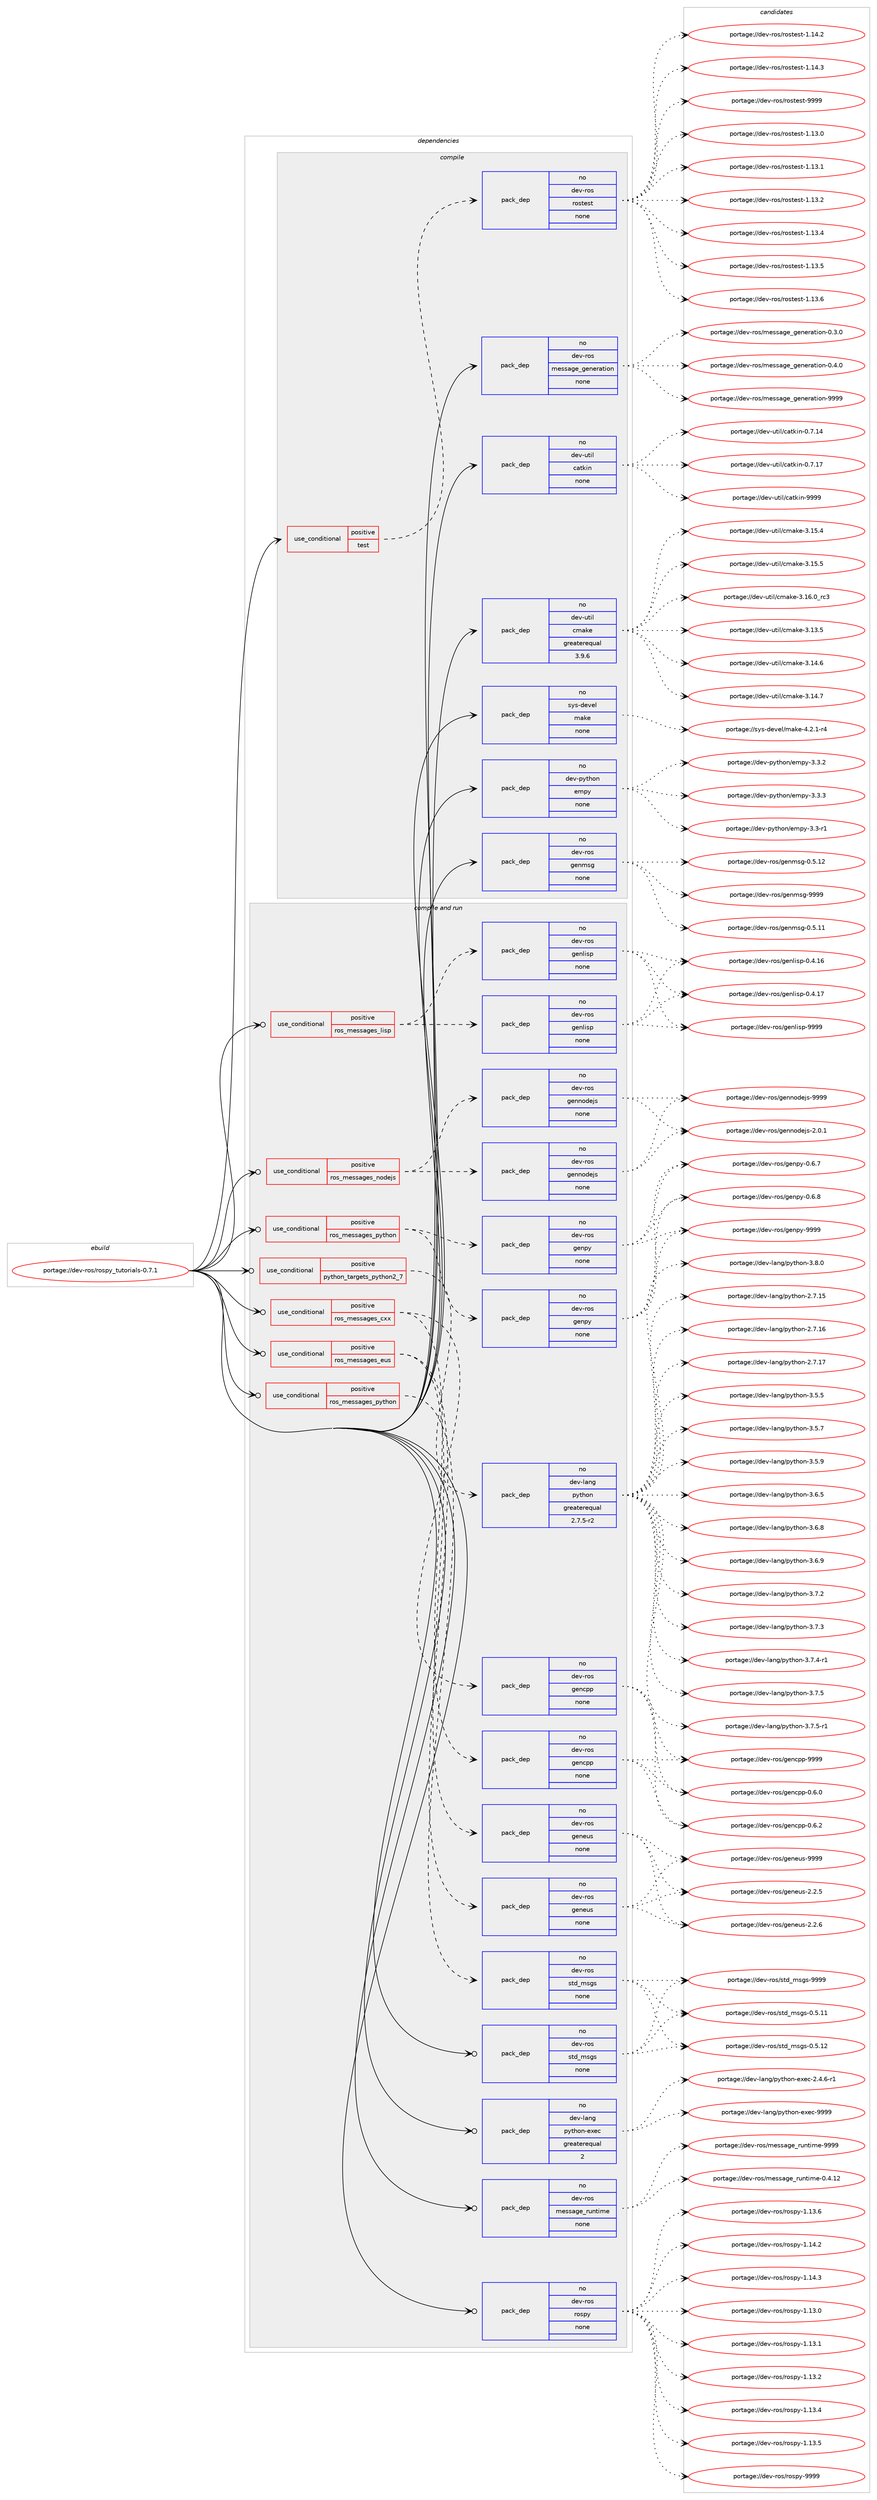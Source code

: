 digraph prolog {

# *************
# Graph options
# *************

newrank=true;
concentrate=true;
compound=true;
graph [rankdir=LR,fontname=Helvetica,fontsize=10,ranksep=1.5];#, ranksep=2.5, nodesep=0.2];
edge  [arrowhead=vee];
node  [fontname=Helvetica,fontsize=10];

# **********
# The ebuild
# **********

subgraph cluster_leftcol {
color=gray;
rank=same;
label=<<i>ebuild</i>>;
id [label="portage://dev-ros/rospy_tutorials-0.7.1", color=red, width=4, href="../dev-ros/rospy_tutorials-0.7.1.svg"];
}

# ****************
# The dependencies
# ****************

subgraph cluster_midcol {
color=gray;
label=<<i>dependencies</i>>;
subgraph cluster_compile {
fillcolor="#eeeeee";
style=filled;
label=<<i>compile</i>>;
subgraph cond44219 {
dependency198011 [label=<<TABLE BORDER="0" CELLBORDER="1" CELLSPACING="0" CELLPADDING="4"><TR><TD ROWSPAN="3" CELLPADDING="10">use_conditional</TD></TR><TR><TD>positive</TD></TR><TR><TD>test</TD></TR></TABLE>>, shape=none, color=red];
subgraph pack150364 {
dependency198012 [label=<<TABLE BORDER="0" CELLBORDER="1" CELLSPACING="0" CELLPADDING="4" WIDTH="220"><TR><TD ROWSPAN="6" CELLPADDING="30">pack_dep</TD></TR><TR><TD WIDTH="110">no</TD></TR><TR><TD>dev-ros</TD></TR><TR><TD>rostest</TD></TR><TR><TD>none</TD></TR><TR><TD></TD></TR></TABLE>>, shape=none, color=blue];
}
dependency198011:e -> dependency198012:w [weight=20,style="dashed",arrowhead="vee"];
}
id:e -> dependency198011:w [weight=20,style="solid",arrowhead="vee"];
subgraph pack150365 {
dependency198013 [label=<<TABLE BORDER="0" CELLBORDER="1" CELLSPACING="0" CELLPADDING="4" WIDTH="220"><TR><TD ROWSPAN="6" CELLPADDING="30">pack_dep</TD></TR><TR><TD WIDTH="110">no</TD></TR><TR><TD>dev-python</TD></TR><TR><TD>empy</TD></TR><TR><TD>none</TD></TR><TR><TD></TD></TR></TABLE>>, shape=none, color=blue];
}
id:e -> dependency198013:w [weight=20,style="solid",arrowhead="vee"];
subgraph pack150366 {
dependency198014 [label=<<TABLE BORDER="0" CELLBORDER="1" CELLSPACING="0" CELLPADDING="4" WIDTH="220"><TR><TD ROWSPAN="6" CELLPADDING="30">pack_dep</TD></TR><TR><TD WIDTH="110">no</TD></TR><TR><TD>dev-ros</TD></TR><TR><TD>genmsg</TD></TR><TR><TD>none</TD></TR><TR><TD></TD></TR></TABLE>>, shape=none, color=blue];
}
id:e -> dependency198014:w [weight=20,style="solid",arrowhead="vee"];
subgraph pack150367 {
dependency198015 [label=<<TABLE BORDER="0" CELLBORDER="1" CELLSPACING="0" CELLPADDING="4" WIDTH="220"><TR><TD ROWSPAN="6" CELLPADDING="30">pack_dep</TD></TR><TR><TD WIDTH="110">no</TD></TR><TR><TD>dev-ros</TD></TR><TR><TD>message_generation</TD></TR><TR><TD>none</TD></TR><TR><TD></TD></TR></TABLE>>, shape=none, color=blue];
}
id:e -> dependency198015:w [weight=20,style="solid",arrowhead="vee"];
subgraph pack150368 {
dependency198016 [label=<<TABLE BORDER="0" CELLBORDER="1" CELLSPACING="0" CELLPADDING="4" WIDTH="220"><TR><TD ROWSPAN="6" CELLPADDING="30">pack_dep</TD></TR><TR><TD WIDTH="110">no</TD></TR><TR><TD>dev-util</TD></TR><TR><TD>catkin</TD></TR><TR><TD>none</TD></TR><TR><TD></TD></TR></TABLE>>, shape=none, color=blue];
}
id:e -> dependency198016:w [weight=20,style="solid",arrowhead="vee"];
subgraph pack150369 {
dependency198017 [label=<<TABLE BORDER="0" CELLBORDER="1" CELLSPACING="0" CELLPADDING="4" WIDTH="220"><TR><TD ROWSPAN="6" CELLPADDING="30">pack_dep</TD></TR><TR><TD WIDTH="110">no</TD></TR><TR><TD>dev-util</TD></TR><TR><TD>cmake</TD></TR><TR><TD>greaterequal</TD></TR><TR><TD>3.9.6</TD></TR></TABLE>>, shape=none, color=blue];
}
id:e -> dependency198017:w [weight=20,style="solid",arrowhead="vee"];
subgraph pack150370 {
dependency198018 [label=<<TABLE BORDER="0" CELLBORDER="1" CELLSPACING="0" CELLPADDING="4" WIDTH="220"><TR><TD ROWSPAN="6" CELLPADDING="30">pack_dep</TD></TR><TR><TD WIDTH="110">no</TD></TR><TR><TD>sys-devel</TD></TR><TR><TD>make</TD></TR><TR><TD>none</TD></TR><TR><TD></TD></TR></TABLE>>, shape=none, color=blue];
}
id:e -> dependency198018:w [weight=20,style="solid",arrowhead="vee"];
}
subgraph cluster_compileandrun {
fillcolor="#eeeeee";
style=filled;
label=<<i>compile and run</i>>;
subgraph cond44220 {
dependency198019 [label=<<TABLE BORDER="0" CELLBORDER="1" CELLSPACING="0" CELLPADDING="4"><TR><TD ROWSPAN="3" CELLPADDING="10">use_conditional</TD></TR><TR><TD>positive</TD></TR><TR><TD>python_targets_python2_7</TD></TR></TABLE>>, shape=none, color=red];
subgraph pack150371 {
dependency198020 [label=<<TABLE BORDER="0" CELLBORDER="1" CELLSPACING="0" CELLPADDING="4" WIDTH="220"><TR><TD ROWSPAN="6" CELLPADDING="30">pack_dep</TD></TR><TR><TD WIDTH="110">no</TD></TR><TR><TD>dev-lang</TD></TR><TR><TD>python</TD></TR><TR><TD>greaterequal</TD></TR><TR><TD>2.7.5-r2</TD></TR></TABLE>>, shape=none, color=blue];
}
dependency198019:e -> dependency198020:w [weight=20,style="dashed",arrowhead="vee"];
}
id:e -> dependency198019:w [weight=20,style="solid",arrowhead="odotvee"];
subgraph cond44221 {
dependency198021 [label=<<TABLE BORDER="0" CELLBORDER="1" CELLSPACING="0" CELLPADDING="4"><TR><TD ROWSPAN="3" CELLPADDING="10">use_conditional</TD></TR><TR><TD>positive</TD></TR><TR><TD>ros_messages_cxx</TD></TR></TABLE>>, shape=none, color=red];
subgraph pack150372 {
dependency198022 [label=<<TABLE BORDER="0" CELLBORDER="1" CELLSPACING="0" CELLPADDING="4" WIDTH="220"><TR><TD ROWSPAN="6" CELLPADDING="30">pack_dep</TD></TR><TR><TD WIDTH="110">no</TD></TR><TR><TD>dev-ros</TD></TR><TR><TD>gencpp</TD></TR><TR><TD>none</TD></TR><TR><TD></TD></TR></TABLE>>, shape=none, color=blue];
}
dependency198021:e -> dependency198022:w [weight=20,style="dashed",arrowhead="vee"];
subgraph pack150373 {
dependency198023 [label=<<TABLE BORDER="0" CELLBORDER="1" CELLSPACING="0" CELLPADDING="4" WIDTH="220"><TR><TD ROWSPAN="6" CELLPADDING="30">pack_dep</TD></TR><TR><TD WIDTH="110">no</TD></TR><TR><TD>dev-ros</TD></TR><TR><TD>gencpp</TD></TR><TR><TD>none</TD></TR><TR><TD></TD></TR></TABLE>>, shape=none, color=blue];
}
dependency198021:e -> dependency198023:w [weight=20,style="dashed",arrowhead="vee"];
}
id:e -> dependency198021:w [weight=20,style="solid",arrowhead="odotvee"];
subgraph cond44222 {
dependency198024 [label=<<TABLE BORDER="0" CELLBORDER="1" CELLSPACING="0" CELLPADDING="4"><TR><TD ROWSPAN="3" CELLPADDING="10">use_conditional</TD></TR><TR><TD>positive</TD></TR><TR><TD>ros_messages_eus</TD></TR></TABLE>>, shape=none, color=red];
subgraph pack150374 {
dependency198025 [label=<<TABLE BORDER="0" CELLBORDER="1" CELLSPACING="0" CELLPADDING="4" WIDTH="220"><TR><TD ROWSPAN="6" CELLPADDING="30">pack_dep</TD></TR><TR><TD WIDTH="110">no</TD></TR><TR><TD>dev-ros</TD></TR><TR><TD>geneus</TD></TR><TR><TD>none</TD></TR><TR><TD></TD></TR></TABLE>>, shape=none, color=blue];
}
dependency198024:e -> dependency198025:w [weight=20,style="dashed",arrowhead="vee"];
subgraph pack150375 {
dependency198026 [label=<<TABLE BORDER="0" CELLBORDER="1" CELLSPACING="0" CELLPADDING="4" WIDTH="220"><TR><TD ROWSPAN="6" CELLPADDING="30">pack_dep</TD></TR><TR><TD WIDTH="110">no</TD></TR><TR><TD>dev-ros</TD></TR><TR><TD>geneus</TD></TR><TR><TD>none</TD></TR><TR><TD></TD></TR></TABLE>>, shape=none, color=blue];
}
dependency198024:e -> dependency198026:w [weight=20,style="dashed",arrowhead="vee"];
}
id:e -> dependency198024:w [weight=20,style="solid",arrowhead="odotvee"];
subgraph cond44223 {
dependency198027 [label=<<TABLE BORDER="0" CELLBORDER="1" CELLSPACING="0" CELLPADDING="4"><TR><TD ROWSPAN="3" CELLPADDING="10">use_conditional</TD></TR><TR><TD>positive</TD></TR><TR><TD>ros_messages_lisp</TD></TR></TABLE>>, shape=none, color=red];
subgraph pack150376 {
dependency198028 [label=<<TABLE BORDER="0" CELLBORDER="1" CELLSPACING="0" CELLPADDING="4" WIDTH="220"><TR><TD ROWSPAN="6" CELLPADDING="30">pack_dep</TD></TR><TR><TD WIDTH="110">no</TD></TR><TR><TD>dev-ros</TD></TR><TR><TD>genlisp</TD></TR><TR><TD>none</TD></TR><TR><TD></TD></TR></TABLE>>, shape=none, color=blue];
}
dependency198027:e -> dependency198028:w [weight=20,style="dashed",arrowhead="vee"];
subgraph pack150377 {
dependency198029 [label=<<TABLE BORDER="0" CELLBORDER="1" CELLSPACING="0" CELLPADDING="4" WIDTH="220"><TR><TD ROWSPAN="6" CELLPADDING="30">pack_dep</TD></TR><TR><TD WIDTH="110">no</TD></TR><TR><TD>dev-ros</TD></TR><TR><TD>genlisp</TD></TR><TR><TD>none</TD></TR><TR><TD></TD></TR></TABLE>>, shape=none, color=blue];
}
dependency198027:e -> dependency198029:w [weight=20,style="dashed",arrowhead="vee"];
}
id:e -> dependency198027:w [weight=20,style="solid",arrowhead="odotvee"];
subgraph cond44224 {
dependency198030 [label=<<TABLE BORDER="0" CELLBORDER="1" CELLSPACING="0" CELLPADDING="4"><TR><TD ROWSPAN="3" CELLPADDING="10">use_conditional</TD></TR><TR><TD>positive</TD></TR><TR><TD>ros_messages_nodejs</TD></TR></TABLE>>, shape=none, color=red];
subgraph pack150378 {
dependency198031 [label=<<TABLE BORDER="0" CELLBORDER="1" CELLSPACING="0" CELLPADDING="4" WIDTH="220"><TR><TD ROWSPAN="6" CELLPADDING="30">pack_dep</TD></TR><TR><TD WIDTH="110">no</TD></TR><TR><TD>dev-ros</TD></TR><TR><TD>gennodejs</TD></TR><TR><TD>none</TD></TR><TR><TD></TD></TR></TABLE>>, shape=none, color=blue];
}
dependency198030:e -> dependency198031:w [weight=20,style="dashed",arrowhead="vee"];
subgraph pack150379 {
dependency198032 [label=<<TABLE BORDER="0" CELLBORDER="1" CELLSPACING="0" CELLPADDING="4" WIDTH="220"><TR><TD ROWSPAN="6" CELLPADDING="30">pack_dep</TD></TR><TR><TD WIDTH="110">no</TD></TR><TR><TD>dev-ros</TD></TR><TR><TD>gennodejs</TD></TR><TR><TD>none</TD></TR><TR><TD></TD></TR></TABLE>>, shape=none, color=blue];
}
dependency198030:e -> dependency198032:w [weight=20,style="dashed",arrowhead="vee"];
}
id:e -> dependency198030:w [weight=20,style="solid",arrowhead="odotvee"];
subgraph cond44225 {
dependency198033 [label=<<TABLE BORDER="0" CELLBORDER="1" CELLSPACING="0" CELLPADDING="4"><TR><TD ROWSPAN="3" CELLPADDING="10">use_conditional</TD></TR><TR><TD>positive</TD></TR><TR><TD>ros_messages_python</TD></TR></TABLE>>, shape=none, color=red];
subgraph pack150380 {
dependency198034 [label=<<TABLE BORDER="0" CELLBORDER="1" CELLSPACING="0" CELLPADDING="4" WIDTH="220"><TR><TD ROWSPAN="6" CELLPADDING="30">pack_dep</TD></TR><TR><TD WIDTH="110">no</TD></TR><TR><TD>dev-ros</TD></TR><TR><TD>genpy</TD></TR><TR><TD>none</TD></TR><TR><TD></TD></TR></TABLE>>, shape=none, color=blue];
}
dependency198033:e -> dependency198034:w [weight=20,style="dashed",arrowhead="vee"];
subgraph pack150381 {
dependency198035 [label=<<TABLE BORDER="0" CELLBORDER="1" CELLSPACING="0" CELLPADDING="4" WIDTH="220"><TR><TD ROWSPAN="6" CELLPADDING="30">pack_dep</TD></TR><TR><TD WIDTH="110">no</TD></TR><TR><TD>dev-ros</TD></TR><TR><TD>genpy</TD></TR><TR><TD>none</TD></TR><TR><TD></TD></TR></TABLE>>, shape=none, color=blue];
}
dependency198033:e -> dependency198035:w [weight=20,style="dashed",arrowhead="vee"];
}
id:e -> dependency198033:w [weight=20,style="solid",arrowhead="odotvee"];
subgraph cond44226 {
dependency198036 [label=<<TABLE BORDER="0" CELLBORDER="1" CELLSPACING="0" CELLPADDING="4"><TR><TD ROWSPAN="3" CELLPADDING="10">use_conditional</TD></TR><TR><TD>positive</TD></TR><TR><TD>ros_messages_python</TD></TR></TABLE>>, shape=none, color=red];
subgraph pack150382 {
dependency198037 [label=<<TABLE BORDER="0" CELLBORDER="1" CELLSPACING="0" CELLPADDING="4" WIDTH="220"><TR><TD ROWSPAN="6" CELLPADDING="30">pack_dep</TD></TR><TR><TD WIDTH="110">no</TD></TR><TR><TD>dev-ros</TD></TR><TR><TD>std_msgs</TD></TR><TR><TD>none</TD></TR><TR><TD></TD></TR></TABLE>>, shape=none, color=blue];
}
dependency198036:e -> dependency198037:w [weight=20,style="dashed",arrowhead="vee"];
}
id:e -> dependency198036:w [weight=20,style="solid",arrowhead="odotvee"];
subgraph pack150383 {
dependency198038 [label=<<TABLE BORDER="0" CELLBORDER="1" CELLSPACING="0" CELLPADDING="4" WIDTH="220"><TR><TD ROWSPAN="6" CELLPADDING="30">pack_dep</TD></TR><TR><TD WIDTH="110">no</TD></TR><TR><TD>dev-lang</TD></TR><TR><TD>python-exec</TD></TR><TR><TD>greaterequal</TD></TR><TR><TD>2</TD></TR></TABLE>>, shape=none, color=blue];
}
id:e -> dependency198038:w [weight=20,style="solid",arrowhead="odotvee"];
subgraph pack150384 {
dependency198039 [label=<<TABLE BORDER="0" CELLBORDER="1" CELLSPACING="0" CELLPADDING="4" WIDTH="220"><TR><TD ROWSPAN="6" CELLPADDING="30">pack_dep</TD></TR><TR><TD WIDTH="110">no</TD></TR><TR><TD>dev-ros</TD></TR><TR><TD>message_runtime</TD></TR><TR><TD>none</TD></TR><TR><TD></TD></TR></TABLE>>, shape=none, color=blue];
}
id:e -> dependency198039:w [weight=20,style="solid",arrowhead="odotvee"];
subgraph pack150385 {
dependency198040 [label=<<TABLE BORDER="0" CELLBORDER="1" CELLSPACING="0" CELLPADDING="4" WIDTH="220"><TR><TD ROWSPAN="6" CELLPADDING="30">pack_dep</TD></TR><TR><TD WIDTH="110">no</TD></TR><TR><TD>dev-ros</TD></TR><TR><TD>rospy</TD></TR><TR><TD>none</TD></TR><TR><TD></TD></TR></TABLE>>, shape=none, color=blue];
}
id:e -> dependency198040:w [weight=20,style="solid",arrowhead="odotvee"];
subgraph pack150386 {
dependency198041 [label=<<TABLE BORDER="0" CELLBORDER="1" CELLSPACING="0" CELLPADDING="4" WIDTH="220"><TR><TD ROWSPAN="6" CELLPADDING="30">pack_dep</TD></TR><TR><TD WIDTH="110">no</TD></TR><TR><TD>dev-ros</TD></TR><TR><TD>std_msgs</TD></TR><TR><TD>none</TD></TR><TR><TD></TD></TR></TABLE>>, shape=none, color=blue];
}
id:e -> dependency198041:w [weight=20,style="solid",arrowhead="odotvee"];
}
subgraph cluster_run {
fillcolor="#eeeeee";
style=filled;
label=<<i>run</i>>;
}
}

# **************
# The candidates
# **************

subgraph cluster_choices {
rank=same;
color=gray;
label=<<i>candidates</i>>;

subgraph choice150364 {
color=black;
nodesep=1;
choiceportage100101118451141111154711411111511610111511645494649514648 [label="portage://dev-ros/rostest-1.13.0", color=red, width=4,href="../dev-ros/rostest-1.13.0.svg"];
choiceportage100101118451141111154711411111511610111511645494649514649 [label="portage://dev-ros/rostest-1.13.1", color=red, width=4,href="../dev-ros/rostest-1.13.1.svg"];
choiceportage100101118451141111154711411111511610111511645494649514650 [label="portage://dev-ros/rostest-1.13.2", color=red, width=4,href="../dev-ros/rostest-1.13.2.svg"];
choiceportage100101118451141111154711411111511610111511645494649514652 [label="portage://dev-ros/rostest-1.13.4", color=red, width=4,href="../dev-ros/rostest-1.13.4.svg"];
choiceportage100101118451141111154711411111511610111511645494649514653 [label="portage://dev-ros/rostest-1.13.5", color=red, width=4,href="../dev-ros/rostest-1.13.5.svg"];
choiceportage100101118451141111154711411111511610111511645494649514654 [label="portage://dev-ros/rostest-1.13.6", color=red, width=4,href="../dev-ros/rostest-1.13.6.svg"];
choiceportage100101118451141111154711411111511610111511645494649524650 [label="portage://dev-ros/rostest-1.14.2", color=red, width=4,href="../dev-ros/rostest-1.14.2.svg"];
choiceportage100101118451141111154711411111511610111511645494649524651 [label="portage://dev-ros/rostest-1.14.3", color=red, width=4,href="../dev-ros/rostest-1.14.3.svg"];
choiceportage10010111845114111115471141111151161011151164557575757 [label="portage://dev-ros/rostest-9999", color=red, width=4,href="../dev-ros/rostest-9999.svg"];
dependency198012:e -> choiceportage100101118451141111154711411111511610111511645494649514648:w [style=dotted,weight="100"];
dependency198012:e -> choiceportage100101118451141111154711411111511610111511645494649514649:w [style=dotted,weight="100"];
dependency198012:e -> choiceportage100101118451141111154711411111511610111511645494649514650:w [style=dotted,weight="100"];
dependency198012:e -> choiceportage100101118451141111154711411111511610111511645494649514652:w [style=dotted,weight="100"];
dependency198012:e -> choiceportage100101118451141111154711411111511610111511645494649514653:w [style=dotted,weight="100"];
dependency198012:e -> choiceportage100101118451141111154711411111511610111511645494649514654:w [style=dotted,weight="100"];
dependency198012:e -> choiceportage100101118451141111154711411111511610111511645494649524650:w [style=dotted,weight="100"];
dependency198012:e -> choiceportage100101118451141111154711411111511610111511645494649524651:w [style=dotted,weight="100"];
dependency198012:e -> choiceportage10010111845114111115471141111151161011151164557575757:w [style=dotted,weight="100"];
}
subgraph choice150365 {
color=black;
nodesep=1;
choiceportage1001011184511212111610411111047101109112121455146514511449 [label="portage://dev-python/empy-3.3-r1", color=red, width=4,href="../dev-python/empy-3.3-r1.svg"];
choiceportage1001011184511212111610411111047101109112121455146514650 [label="portage://dev-python/empy-3.3.2", color=red, width=4,href="../dev-python/empy-3.3.2.svg"];
choiceportage1001011184511212111610411111047101109112121455146514651 [label="portage://dev-python/empy-3.3.3", color=red, width=4,href="../dev-python/empy-3.3.3.svg"];
dependency198013:e -> choiceportage1001011184511212111610411111047101109112121455146514511449:w [style=dotted,weight="100"];
dependency198013:e -> choiceportage1001011184511212111610411111047101109112121455146514650:w [style=dotted,weight="100"];
dependency198013:e -> choiceportage1001011184511212111610411111047101109112121455146514651:w [style=dotted,weight="100"];
}
subgraph choice150366 {
color=black;
nodesep=1;
choiceportage100101118451141111154710310111010911510345484653464949 [label="portage://dev-ros/genmsg-0.5.11", color=red, width=4,href="../dev-ros/genmsg-0.5.11.svg"];
choiceportage100101118451141111154710310111010911510345484653464950 [label="portage://dev-ros/genmsg-0.5.12", color=red, width=4,href="../dev-ros/genmsg-0.5.12.svg"];
choiceportage10010111845114111115471031011101091151034557575757 [label="portage://dev-ros/genmsg-9999", color=red, width=4,href="../dev-ros/genmsg-9999.svg"];
dependency198014:e -> choiceportage100101118451141111154710310111010911510345484653464949:w [style=dotted,weight="100"];
dependency198014:e -> choiceportage100101118451141111154710310111010911510345484653464950:w [style=dotted,weight="100"];
dependency198014:e -> choiceportage10010111845114111115471031011101091151034557575757:w [style=dotted,weight="100"];
}
subgraph choice150367 {
color=black;
nodesep=1;
choiceportage1001011184511411111547109101115115971031019510310111010111497116105111110454846514648 [label="portage://dev-ros/message_generation-0.3.0", color=red, width=4,href="../dev-ros/message_generation-0.3.0.svg"];
choiceportage1001011184511411111547109101115115971031019510310111010111497116105111110454846524648 [label="portage://dev-ros/message_generation-0.4.0", color=red, width=4,href="../dev-ros/message_generation-0.4.0.svg"];
choiceportage10010111845114111115471091011151159710310195103101110101114971161051111104557575757 [label="portage://dev-ros/message_generation-9999", color=red, width=4,href="../dev-ros/message_generation-9999.svg"];
dependency198015:e -> choiceportage1001011184511411111547109101115115971031019510310111010111497116105111110454846514648:w [style=dotted,weight="100"];
dependency198015:e -> choiceportage1001011184511411111547109101115115971031019510310111010111497116105111110454846524648:w [style=dotted,weight="100"];
dependency198015:e -> choiceportage10010111845114111115471091011151159710310195103101110101114971161051111104557575757:w [style=dotted,weight="100"];
}
subgraph choice150368 {
color=black;
nodesep=1;
choiceportage1001011184511711610510847999711610710511045484655464952 [label="portage://dev-util/catkin-0.7.14", color=red, width=4,href="../dev-util/catkin-0.7.14.svg"];
choiceportage1001011184511711610510847999711610710511045484655464955 [label="portage://dev-util/catkin-0.7.17", color=red, width=4,href="../dev-util/catkin-0.7.17.svg"];
choiceportage100101118451171161051084799971161071051104557575757 [label="portage://dev-util/catkin-9999", color=red, width=4,href="../dev-util/catkin-9999.svg"];
dependency198016:e -> choiceportage1001011184511711610510847999711610710511045484655464952:w [style=dotted,weight="100"];
dependency198016:e -> choiceportage1001011184511711610510847999711610710511045484655464955:w [style=dotted,weight="100"];
dependency198016:e -> choiceportage100101118451171161051084799971161071051104557575757:w [style=dotted,weight="100"];
}
subgraph choice150369 {
color=black;
nodesep=1;
choiceportage1001011184511711610510847991099710710145514649514653 [label="portage://dev-util/cmake-3.13.5", color=red, width=4,href="../dev-util/cmake-3.13.5.svg"];
choiceportage1001011184511711610510847991099710710145514649524654 [label="portage://dev-util/cmake-3.14.6", color=red, width=4,href="../dev-util/cmake-3.14.6.svg"];
choiceportage1001011184511711610510847991099710710145514649524655 [label="portage://dev-util/cmake-3.14.7", color=red, width=4,href="../dev-util/cmake-3.14.7.svg"];
choiceportage1001011184511711610510847991099710710145514649534652 [label="portage://dev-util/cmake-3.15.4", color=red, width=4,href="../dev-util/cmake-3.15.4.svg"];
choiceportage1001011184511711610510847991099710710145514649534653 [label="portage://dev-util/cmake-3.15.5", color=red, width=4,href="../dev-util/cmake-3.15.5.svg"];
choiceportage1001011184511711610510847991099710710145514649544648951149951 [label="portage://dev-util/cmake-3.16.0_rc3", color=red, width=4,href="../dev-util/cmake-3.16.0_rc3.svg"];
dependency198017:e -> choiceportage1001011184511711610510847991099710710145514649514653:w [style=dotted,weight="100"];
dependency198017:e -> choiceportage1001011184511711610510847991099710710145514649524654:w [style=dotted,weight="100"];
dependency198017:e -> choiceportage1001011184511711610510847991099710710145514649524655:w [style=dotted,weight="100"];
dependency198017:e -> choiceportage1001011184511711610510847991099710710145514649534652:w [style=dotted,weight="100"];
dependency198017:e -> choiceportage1001011184511711610510847991099710710145514649534653:w [style=dotted,weight="100"];
dependency198017:e -> choiceportage1001011184511711610510847991099710710145514649544648951149951:w [style=dotted,weight="100"];
}
subgraph choice150370 {
color=black;
nodesep=1;
choiceportage1151211154510010111810110847109971071014552465046494511452 [label="portage://sys-devel/make-4.2.1-r4", color=red, width=4,href="../sys-devel/make-4.2.1-r4.svg"];
dependency198018:e -> choiceportage1151211154510010111810110847109971071014552465046494511452:w [style=dotted,weight="100"];
}
subgraph choice150371 {
color=black;
nodesep=1;
choiceportage10010111845108971101034711212111610411111045504655464953 [label="portage://dev-lang/python-2.7.15", color=red, width=4,href="../dev-lang/python-2.7.15.svg"];
choiceportage10010111845108971101034711212111610411111045504655464954 [label="portage://dev-lang/python-2.7.16", color=red, width=4,href="../dev-lang/python-2.7.16.svg"];
choiceportage10010111845108971101034711212111610411111045504655464955 [label="portage://dev-lang/python-2.7.17", color=red, width=4,href="../dev-lang/python-2.7.17.svg"];
choiceportage100101118451089711010347112121116104111110455146534653 [label="portage://dev-lang/python-3.5.5", color=red, width=4,href="../dev-lang/python-3.5.5.svg"];
choiceportage100101118451089711010347112121116104111110455146534655 [label="portage://dev-lang/python-3.5.7", color=red, width=4,href="../dev-lang/python-3.5.7.svg"];
choiceportage100101118451089711010347112121116104111110455146534657 [label="portage://dev-lang/python-3.5.9", color=red, width=4,href="../dev-lang/python-3.5.9.svg"];
choiceportage100101118451089711010347112121116104111110455146544653 [label="portage://dev-lang/python-3.6.5", color=red, width=4,href="../dev-lang/python-3.6.5.svg"];
choiceportage100101118451089711010347112121116104111110455146544656 [label="portage://dev-lang/python-3.6.8", color=red, width=4,href="../dev-lang/python-3.6.8.svg"];
choiceportage100101118451089711010347112121116104111110455146544657 [label="portage://dev-lang/python-3.6.9", color=red, width=4,href="../dev-lang/python-3.6.9.svg"];
choiceportage100101118451089711010347112121116104111110455146554650 [label="portage://dev-lang/python-3.7.2", color=red, width=4,href="../dev-lang/python-3.7.2.svg"];
choiceportage100101118451089711010347112121116104111110455146554651 [label="portage://dev-lang/python-3.7.3", color=red, width=4,href="../dev-lang/python-3.7.3.svg"];
choiceportage1001011184510897110103471121211161041111104551465546524511449 [label="portage://dev-lang/python-3.7.4-r1", color=red, width=4,href="../dev-lang/python-3.7.4-r1.svg"];
choiceportage100101118451089711010347112121116104111110455146554653 [label="portage://dev-lang/python-3.7.5", color=red, width=4,href="../dev-lang/python-3.7.5.svg"];
choiceportage1001011184510897110103471121211161041111104551465546534511449 [label="portage://dev-lang/python-3.7.5-r1", color=red, width=4,href="../dev-lang/python-3.7.5-r1.svg"];
choiceportage100101118451089711010347112121116104111110455146564648 [label="portage://dev-lang/python-3.8.0", color=red, width=4,href="../dev-lang/python-3.8.0.svg"];
dependency198020:e -> choiceportage10010111845108971101034711212111610411111045504655464953:w [style=dotted,weight="100"];
dependency198020:e -> choiceportage10010111845108971101034711212111610411111045504655464954:w [style=dotted,weight="100"];
dependency198020:e -> choiceportage10010111845108971101034711212111610411111045504655464955:w [style=dotted,weight="100"];
dependency198020:e -> choiceportage100101118451089711010347112121116104111110455146534653:w [style=dotted,weight="100"];
dependency198020:e -> choiceportage100101118451089711010347112121116104111110455146534655:w [style=dotted,weight="100"];
dependency198020:e -> choiceportage100101118451089711010347112121116104111110455146534657:w [style=dotted,weight="100"];
dependency198020:e -> choiceportage100101118451089711010347112121116104111110455146544653:w [style=dotted,weight="100"];
dependency198020:e -> choiceportage100101118451089711010347112121116104111110455146544656:w [style=dotted,weight="100"];
dependency198020:e -> choiceportage100101118451089711010347112121116104111110455146544657:w [style=dotted,weight="100"];
dependency198020:e -> choiceportage100101118451089711010347112121116104111110455146554650:w [style=dotted,weight="100"];
dependency198020:e -> choiceportage100101118451089711010347112121116104111110455146554651:w [style=dotted,weight="100"];
dependency198020:e -> choiceportage1001011184510897110103471121211161041111104551465546524511449:w [style=dotted,weight="100"];
dependency198020:e -> choiceportage100101118451089711010347112121116104111110455146554653:w [style=dotted,weight="100"];
dependency198020:e -> choiceportage1001011184510897110103471121211161041111104551465546534511449:w [style=dotted,weight="100"];
dependency198020:e -> choiceportage100101118451089711010347112121116104111110455146564648:w [style=dotted,weight="100"];
}
subgraph choice150372 {
color=black;
nodesep=1;
choiceportage100101118451141111154710310111099112112454846544648 [label="portage://dev-ros/gencpp-0.6.0", color=red, width=4,href="../dev-ros/gencpp-0.6.0.svg"];
choiceportage100101118451141111154710310111099112112454846544650 [label="portage://dev-ros/gencpp-0.6.2", color=red, width=4,href="../dev-ros/gencpp-0.6.2.svg"];
choiceportage1001011184511411111547103101110991121124557575757 [label="portage://dev-ros/gencpp-9999", color=red, width=4,href="../dev-ros/gencpp-9999.svg"];
dependency198022:e -> choiceportage100101118451141111154710310111099112112454846544648:w [style=dotted,weight="100"];
dependency198022:e -> choiceportage100101118451141111154710310111099112112454846544650:w [style=dotted,weight="100"];
dependency198022:e -> choiceportage1001011184511411111547103101110991121124557575757:w [style=dotted,weight="100"];
}
subgraph choice150373 {
color=black;
nodesep=1;
choiceportage100101118451141111154710310111099112112454846544648 [label="portage://dev-ros/gencpp-0.6.0", color=red, width=4,href="../dev-ros/gencpp-0.6.0.svg"];
choiceportage100101118451141111154710310111099112112454846544650 [label="portage://dev-ros/gencpp-0.6.2", color=red, width=4,href="../dev-ros/gencpp-0.6.2.svg"];
choiceportage1001011184511411111547103101110991121124557575757 [label="portage://dev-ros/gencpp-9999", color=red, width=4,href="../dev-ros/gencpp-9999.svg"];
dependency198023:e -> choiceportage100101118451141111154710310111099112112454846544648:w [style=dotted,weight="100"];
dependency198023:e -> choiceportage100101118451141111154710310111099112112454846544650:w [style=dotted,weight="100"];
dependency198023:e -> choiceportage1001011184511411111547103101110991121124557575757:w [style=dotted,weight="100"];
}
subgraph choice150374 {
color=black;
nodesep=1;
choiceportage1001011184511411111547103101110101117115455046504653 [label="portage://dev-ros/geneus-2.2.5", color=red, width=4,href="../dev-ros/geneus-2.2.5.svg"];
choiceportage1001011184511411111547103101110101117115455046504654 [label="portage://dev-ros/geneus-2.2.6", color=red, width=4,href="../dev-ros/geneus-2.2.6.svg"];
choiceportage10010111845114111115471031011101011171154557575757 [label="portage://dev-ros/geneus-9999", color=red, width=4,href="../dev-ros/geneus-9999.svg"];
dependency198025:e -> choiceportage1001011184511411111547103101110101117115455046504653:w [style=dotted,weight="100"];
dependency198025:e -> choiceportage1001011184511411111547103101110101117115455046504654:w [style=dotted,weight="100"];
dependency198025:e -> choiceportage10010111845114111115471031011101011171154557575757:w [style=dotted,weight="100"];
}
subgraph choice150375 {
color=black;
nodesep=1;
choiceportage1001011184511411111547103101110101117115455046504653 [label="portage://dev-ros/geneus-2.2.5", color=red, width=4,href="../dev-ros/geneus-2.2.5.svg"];
choiceportage1001011184511411111547103101110101117115455046504654 [label="portage://dev-ros/geneus-2.2.6", color=red, width=4,href="../dev-ros/geneus-2.2.6.svg"];
choiceportage10010111845114111115471031011101011171154557575757 [label="portage://dev-ros/geneus-9999", color=red, width=4,href="../dev-ros/geneus-9999.svg"];
dependency198026:e -> choiceportage1001011184511411111547103101110101117115455046504653:w [style=dotted,weight="100"];
dependency198026:e -> choiceportage1001011184511411111547103101110101117115455046504654:w [style=dotted,weight="100"];
dependency198026:e -> choiceportage10010111845114111115471031011101011171154557575757:w [style=dotted,weight="100"];
}
subgraph choice150376 {
color=black;
nodesep=1;
choiceportage100101118451141111154710310111010810511511245484652464954 [label="portage://dev-ros/genlisp-0.4.16", color=red, width=4,href="../dev-ros/genlisp-0.4.16.svg"];
choiceportage100101118451141111154710310111010810511511245484652464955 [label="portage://dev-ros/genlisp-0.4.17", color=red, width=4,href="../dev-ros/genlisp-0.4.17.svg"];
choiceportage10010111845114111115471031011101081051151124557575757 [label="portage://dev-ros/genlisp-9999", color=red, width=4,href="../dev-ros/genlisp-9999.svg"];
dependency198028:e -> choiceportage100101118451141111154710310111010810511511245484652464954:w [style=dotted,weight="100"];
dependency198028:e -> choiceportage100101118451141111154710310111010810511511245484652464955:w [style=dotted,weight="100"];
dependency198028:e -> choiceportage10010111845114111115471031011101081051151124557575757:w [style=dotted,weight="100"];
}
subgraph choice150377 {
color=black;
nodesep=1;
choiceportage100101118451141111154710310111010810511511245484652464954 [label="portage://dev-ros/genlisp-0.4.16", color=red, width=4,href="../dev-ros/genlisp-0.4.16.svg"];
choiceportage100101118451141111154710310111010810511511245484652464955 [label="portage://dev-ros/genlisp-0.4.17", color=red, width=4,href="../dev-ros/genlisp-0.4.17.svg"];
choiceportage10010111845114111115471031011101081051151124557575757 [label="portage://dev-ros/genlisp-9999", color=red, width=4,href="../dev-ros/genlisp-9999.svg"];
dependency198029:e -> choiceportage100101118451141111154710310111010810511511245484652464954:w [style=dotted,weight="100"];
dependency198029:e -> choiceportage100101118451141111154710310111010810511511245484652464955:w [style=dotted,weight="100"];
dependency198029:e -> choiceportage10010111845114111115471031011101081051151124557575757:w [style=dotted,weight="100"];
}
subgraph choice150378 {
color=black;
nodesep=1;
choiceportage1001011184511411111547103101110110111100101106115455046484649 [label="portage://dev-ros/gennodejs-2.0.1", color=red, width=4,href="../dev-ros/gennodejs-2.0.1.svg"];
choiceportage10010111845114111115471031011101101111001011061154557575757 [label="portage://dev-ros/gennodejs-9999", color=red, width=4,href="../dev-ros/gennodejs-9999.svg"];
dependency198031:e -> choiceportage1001011184511411111547103101110110111100101106115455046484649:w [style=dotted,weight="100"];
dependency198031:e -> choiceportage10010111845114111115471031011101101111001011061154557575757:w [style=dotted,weight="100"];
}
subgraph choice150379 {
color=black;
nodesep=1;
choiceportage1001011184511411111547103101110110111100101106115455046484649 [label="portage://dev-ros/gennodejs-2.0.1", color=red, width=4,href="../dev-ros/gennodejs-2.0.1.svg"];
choiceportage10010111845114111115471031011101101111001011061154557575757 [label="portage://dev-ros/gennodejs-9999", color=red, width=4,href="../dev-ros/gennodejs-9999.svg"];
dependency198032:e -> choiceportage1001011184511411111547103101110110111100101106115455046484649:w [style=dotted,weight="100"];
dependency198032:e -> choiceportage10010111845114111115471031011101101111001011061154557575757:w [style=dotted,weight="100"];
}
subgraph choice150380 {
color=black;
nodesep=1;
choiceportage1001011184511411111547103101110112121454846544655 [label="portage://dev-ros/genpy-0.6.7", color=red, width=4,href="../dev-ros/genpy-0.6.7.svg"];
choiceportage1001011184511411111547103101110112121454846544656 [label="portage://dev-ros/genpy-0.6.8", color=red, width=4,href="../dev-ros/genpy-0.6.8.svg"];
choiceportage10010111845114111115471031011101121214557575757 [label="portage://dev-ros/genpy-9999", color=red, width=4,href="../dev-ros/genpy-9999.svg"];
dependency198034:e -> choiceportage1001011184511411111547103101110112121454846544655:w [style=dotted,weight="100"];
dependency198034:e -> choiceportage1001011184511411111547103101110112121454846544656:w [style=dotted,weight="100"];
dependency198034:e -> choiceportage10010111845114111115471031011101121214557575757:w [style=dotted,weight="100"];
}
subgraph choice150381 {
color=black;
nodesep=1;
choiceportage1001011184511411111547103101110112121454846544655 [label="portage://dev-ros/genpy-0.6.7", color=red, width=4,href="../dev-ros/genpy-0.6.7.svg"];
choiceportage1001011184511411111547103101110112121454846544656 [label="portage://dev-ros/genpy-0.6.8", color=red, width=4,href="../dev-ros/genpy-0.6.8.svg"];
choiceportage10010111845114111115471031011101121214557575757 [label="portage://dev-ros/genpy-9999", color=red, width=4,href="../dev-ros/genpy-9999.svg"];
dependency198035:e -> choiceportage1001011184511411111547103101110112121454846544655:w [style=dotted,weight="100"];
dependency198035:e -> choiceportage1001011184511411111547103101110112121454846544656:w [style=dotted,weight="100"];
dependency198035:e -> choiceportage10010111845114111115471031011101121214557575757:w [style=dotted,weight="100"];
}
subgraph choice150382 {
color=black;
nodesep=1;
choiceportage10010111845114111115471151161009510911510311545484653464949 [label="portage://dev-ros/std_msgs-0.5.11", color=red, width=4,href="../dev-ros/std_msgs-0.5.11.svg"];
choiceportage10010111845114111115471151161009510911510311545484653464950 [label="portage://dev-ros/std_msgs-0.5.12", color=red, width=4,href="../dev-ros/std_msgs-0.5.12.svg"];
choiceportage1001011184511411111547115116100951091151031154557575757 [label="portage://dev-ros/std_msgs-9999", color=red, width=4,href="../dev-ros/std_msgs-9999.svg"];
dependency198037:e -> choiceportage10010111845114111115471151161009510911510311545484653464949:w [style=dotted,weight="100"];
dependency198037:e -> choiceportage10010111845114111115471151161009510911510311545484653464950:w [style=dotted,weight="100"];
dependency198037:e -> choiceportage1001011184511411111547115116100951091151031154557575757:w [style=dotted,weight="100"];
}
subgraph choice150383 {
color=black;
nodesep=1;
choiceportage10010111845108971101034711212111610411111045101120101994550465246544511449 [label="portage://dev-lang/python-exec-2.4.6-r1", color=red, width=4,href="../dev-lang/python-exec-2.4.6-r1.svg"];
choiceportage10010111845108971101034711212111610411111045101120101994557575757 [label="portage://dev-lang/python-exec-9999", color=red, width=4,href="../dev-lang/python-exec-9999.svg"];
dependency198038:e -> choiceportage10010111845108971101034711212111610411111045101120101994550465246544511449:w [style=dotted,weight="100"];
dependency198038:e -> choiceportage10010111845108971101034711212111610411111045101120101994557575757:w [style=dotted,weight="100"];
}
subgraph choice150384 {
color=black;
nodesep=1;
choiceportage1001011184511411111547109101115115971031019511411711011610510910145484652464950 [label="portage://dev-ros/message_runtime-0.4.12", color=red, width=4,href="../dev-ros/message_runtime-0.4.12.svg"];
choiceportage100101118451141111154710910111511597103101951141171101161051091014557575757 [label="portage://dev-ros/message_runtime-9999", color=red, width=4,href="../dev-ros/message_runtime-9999.svg"];
dependency198039:e -> choiceportage1001011184511411111547109101115115971031019511411711011610510910145484652464950:w [style=dotted,weight="100"];
dependency198039:e -> choiceportage100101118451141111154710910111511597103101951141171101161051091014557575757:w [style=dotted,weight="100"];
}
subgraph choice150385 {
color=black;
nodesep=1;
choiceportage100101118451141111154711411111511212145494649514648 [label="portage://dev-ros/rospy-1.13.0", color=red, width=4,href="../dev-ros/rospy-1.13.0.svg"];
choiceportage100101118451141111154711411111511212145494649514649 [label="portage://dev-ros/rospy-1.13.1", color=red, width=4,href="../dev-ros/rospy-1.13.1.svg"];
choiceportage100101118451141111154711411111511212145494649514650 [label="portage://dev-ros/rospy-1.13.2", color=red, width=4,href="../dev-ros/rospy-1.13.2.svg"];
choiceportage100101118451141111154711411111511212145494649514652 [label="portage://dev-ros/rospy-1.13.4", color=red, width=4,href="../dev-ros/rospy-1.13.4.svg"];
choiceportage100101118451141111154711411111511212145494649514653 [label="portage://dev-ros/rospy-1.13.5", color=red, width=4,href="../dev-ros/rospy-1.13.5.svg"];
choiceportage100101118451141111154711411111511212145494649514654 [label="portage://dev-ros/rospy-1.13.6", color=red, width=4,href="../dev-ros/rospy-1.13.6.svg"];
choiceportage100101118451141111154711411111511212145494649524650 [label="portage://dev-ros/rospy-1.14.2", color=red, width=4,href="../dev-ros/rospy-1.14.2.svg"];
choiceportage100101118451141111154711411111511212145494649524651 [label="portage://dev-ros/rospy-1.14.3", color=red, width=4,href="../dev-ros/rospy-1.14.3.svg"];
choiceportage10010111845114111115471141111151121214557575757 [label="portage://dev-ros/rospy-9999", color=red, width=4,href="../dev-ros/rospy-9999.svg"];
dependency198040:e -> choiceportage100101118451141111154711411111511212145494649514648:w [style=dotted,weight="100"];
dependency198040:e -> choiceportage100101118451141111154711411111511212145494649514649:w [style=dotted,weight="100"];
dependency198040:e -> choiceportage100101118451141111154711411111511212145494649514650:w [style=dotted,weight="100"];
dependency198040:e -> choiceportage100101118451141111154711411111511212145494649514652:w [style=dotted,weight="100"];
dependency198040:e -> choiceportage100101118451141111154711411111511212145494649514653:w [style=dotted,weight="100"];
dependency198040:e -> choiceportage100101118451141111154711411111511212145494649514654:w [style=dotted,weight="100"];
dependency198040:e -> choiceportage100101118451141111154711411111511212145494649524650:w [style=dotted,weight="100"];
dependency198040:e -> choiceportage100101118451141111154711411111511212145494649524651:w [style=dotted,weight="100"];
dependency198040:e -> choiceportage10010111845114111115471141111151121214557575757:w [style=dotted,weight="100"];
}
subgraph choice150386 {
color=black;
nodesep=1;
choiceportage10010111845114111115471151161009510911510311545484653464949 [label="portage://dev-ros/std_msgs-0.5.11", color=red, width=4,href="../dev-ros/std_msgs-0.5.11.svg"];
choiceportage10010111845114111115471151161009510911510311545484653464950 [label="portage://dev-ros/std_msgs-0.5.12", color=red, width=4,href="../dev-ros/std_msgs-0.5.12.svg"];
choiceportage1001011184511411111547115116100951091151031154557575757 [label="portage://dev-ros/std_msgs-9999", color=red, width=4,href="../dev-ros/std_msgs-9999.svg"];
dependency198041:e -> choiceportage10010111845114111115471151161009510911510311545484653464949:w [style=dotted,weight="100"];
dependency198041:e -> choiceportage10010111845114111115471151161009510911510311545484653464950:w [style=dotted,weight="100"];
dependency198041:e -> choiceportage1001011184511411111547115116100951091151031154557575757:w [style=dotted,weight="100"];
}
}

}
